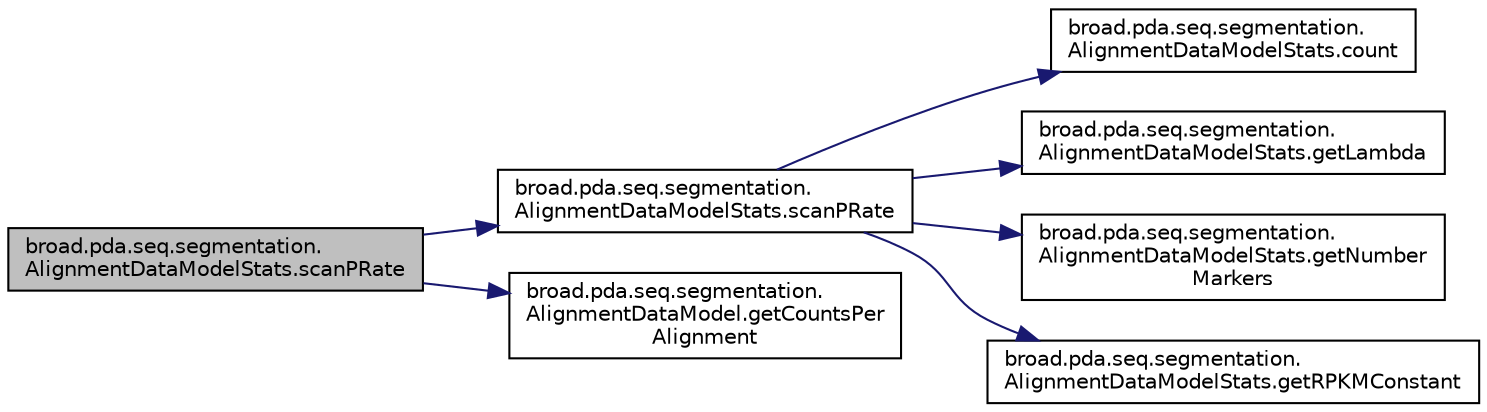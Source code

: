 digraph "broad.pda.seq.segmentation.AlignmentDataModelStats.scanPRate"
{
  edge [fontname="Helvetica",fontsize="10",labelfontname="Helvetica",labelfontsize="10"];
  node [fontname="Helvetica",fontsize="10",shape=record];
  rankdir="LR";
  Node1 [label="broad.pda.seq.segmentation.\lAlignmentDataModelStats.scanPRate",height=0.2,width=0.4,color="black", fillcolor="grey75", style="filled" fontcolor="black"];
  Node1 -> Node2 [color="midnightblue",fontsize="10",style="solid",fontname="Helvetica"];
  Node2 [label="broad.pda.seq.segmentation.\lAlignmentDataModelStats.scanPRate",height=0.2,width=0.4,color="black", fillcolor="white", style="filled",URL="$classbroad_1_1pda_1_1seq_1_1segmentation_1_1_alignment_data_model_stats.html#accc819fd09f1e1c607e3b66aab3ae2e0"];
  Node2 -> Node3 [color="midnightblue",fontsize="10",style="solid",fontname="Helvetica"];
  Node3 [label="broad.pda.seq.segmentation.\lAlignmentDataModelStats.count",height=0.2,width=0.4,color="black", fillcolor="white", style="filled",URL="$classbroad_1_1pda_1_1seq_1_1segmentation_1_1_alignment_data_model_stats.html#a583c93381358136c1c916e4bcf195bcc"];
  Node2 -> Node4 [color="midnightblue",fontsize="10",style="solid",fontname="Helvetica"];
  Node4 [label="broad.pda.seq.segmentation.\lAlignmentDataModelStats.getLambda",height=0.2,width=0.4,color="black", fillcolor="white", style="filled",URL="$classbroad_1_1pda_1_1seq_1_1segmentation_1_1_alignment_data_model_stats.html#a1b29a81c6b1a093d16081d8e362835f0"];
  Node2 -> Node5 [color="midnightblue",fontsize="10",style="solid",fontname="Helvetica"];
  Node5 [label="broad.pda.seq.segmentation.\lAlignmentDataModelStats.getNumber\lMarkers",height=0.2,width=0.4,color="black", fillcolor="white", style="filled",URL="$classbroad_1_1pda_1_1seq_1_1segmentation_1_1_alignment_data_model_stats.html#afe80f65d9956c7236d1565af5292d86b"];
  Node2 -> Node6 [color="midnightblue",fontsize="10",style="solid",fontname="Helvetica"];
  Node6 [label="broad.pda.seq.segmentation.\lAlignmentDataModelStats.getRPKMConstant",height=0.2,width=0.4,color="black", fillcolor="white", style="filled",URL="$classbroad_1_1pda_1_1seq_1_1segmentation_1_1_alignment_data_model_stats.html#a943dc7415136c3885385896e7173c5b9"];
  Node1 -> Node7 [color="midnightblue",fontsize="10",style="solid",fontname="Helvetica"];
  Node7 [label="broad.pda.seq.segmentation.\lAlignmentDataModel.getCountsPer\lAlignment",height=0.2,width=0.4,color="black", fillcolor="white", style="filled",URL="$interfacebroad_1_1pda_1_1seq_1_1segmentation_1_1_alignment_data_model.html#a0eccb07bd96e7c6ba718bfd87aaaad1f"];
}
